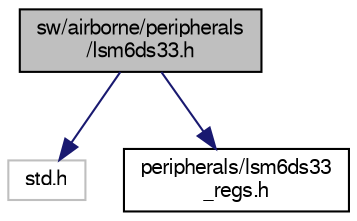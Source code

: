 digraph "sw/airborne/peripherals/lsm6ds33.h"
{
  edge [fontname="FreeSans",fontsize="10",labelfontname="FreeSans",labelfontsize="10"];
  node [fontname="FreeSans",fontsize="10",shape=record];
  Node1 [label="sw/airborne/peripherals\l/lsm6ds33.h",height=0.2,width=0.4,color="black", fillcolor="grey75", style="filled", fontcolor="black"];
  Node1 -> Node2 [color="midnightblue",fontsize="10",style="solid",fontname="FreeSans"];
  Node2 [label="std.h",height=0.2,width=0.4,color="grey75", fillcolor="white", style="filled"];
  Node1 -> Node3 [color="midnightblue",fontsize="10",style="solid",fontname="FreeSans"];
  Node3 [label="peripherals/lsm6ds33\l_regs.h",height=0.2,width=0.4,color="black", fillcolor="white", style="filled",URL="$lsm6ds33__regs_8h.html",tooltip="Register defs for ST LSM6DS33 3D accelerometer and gyroscope. "];
}
